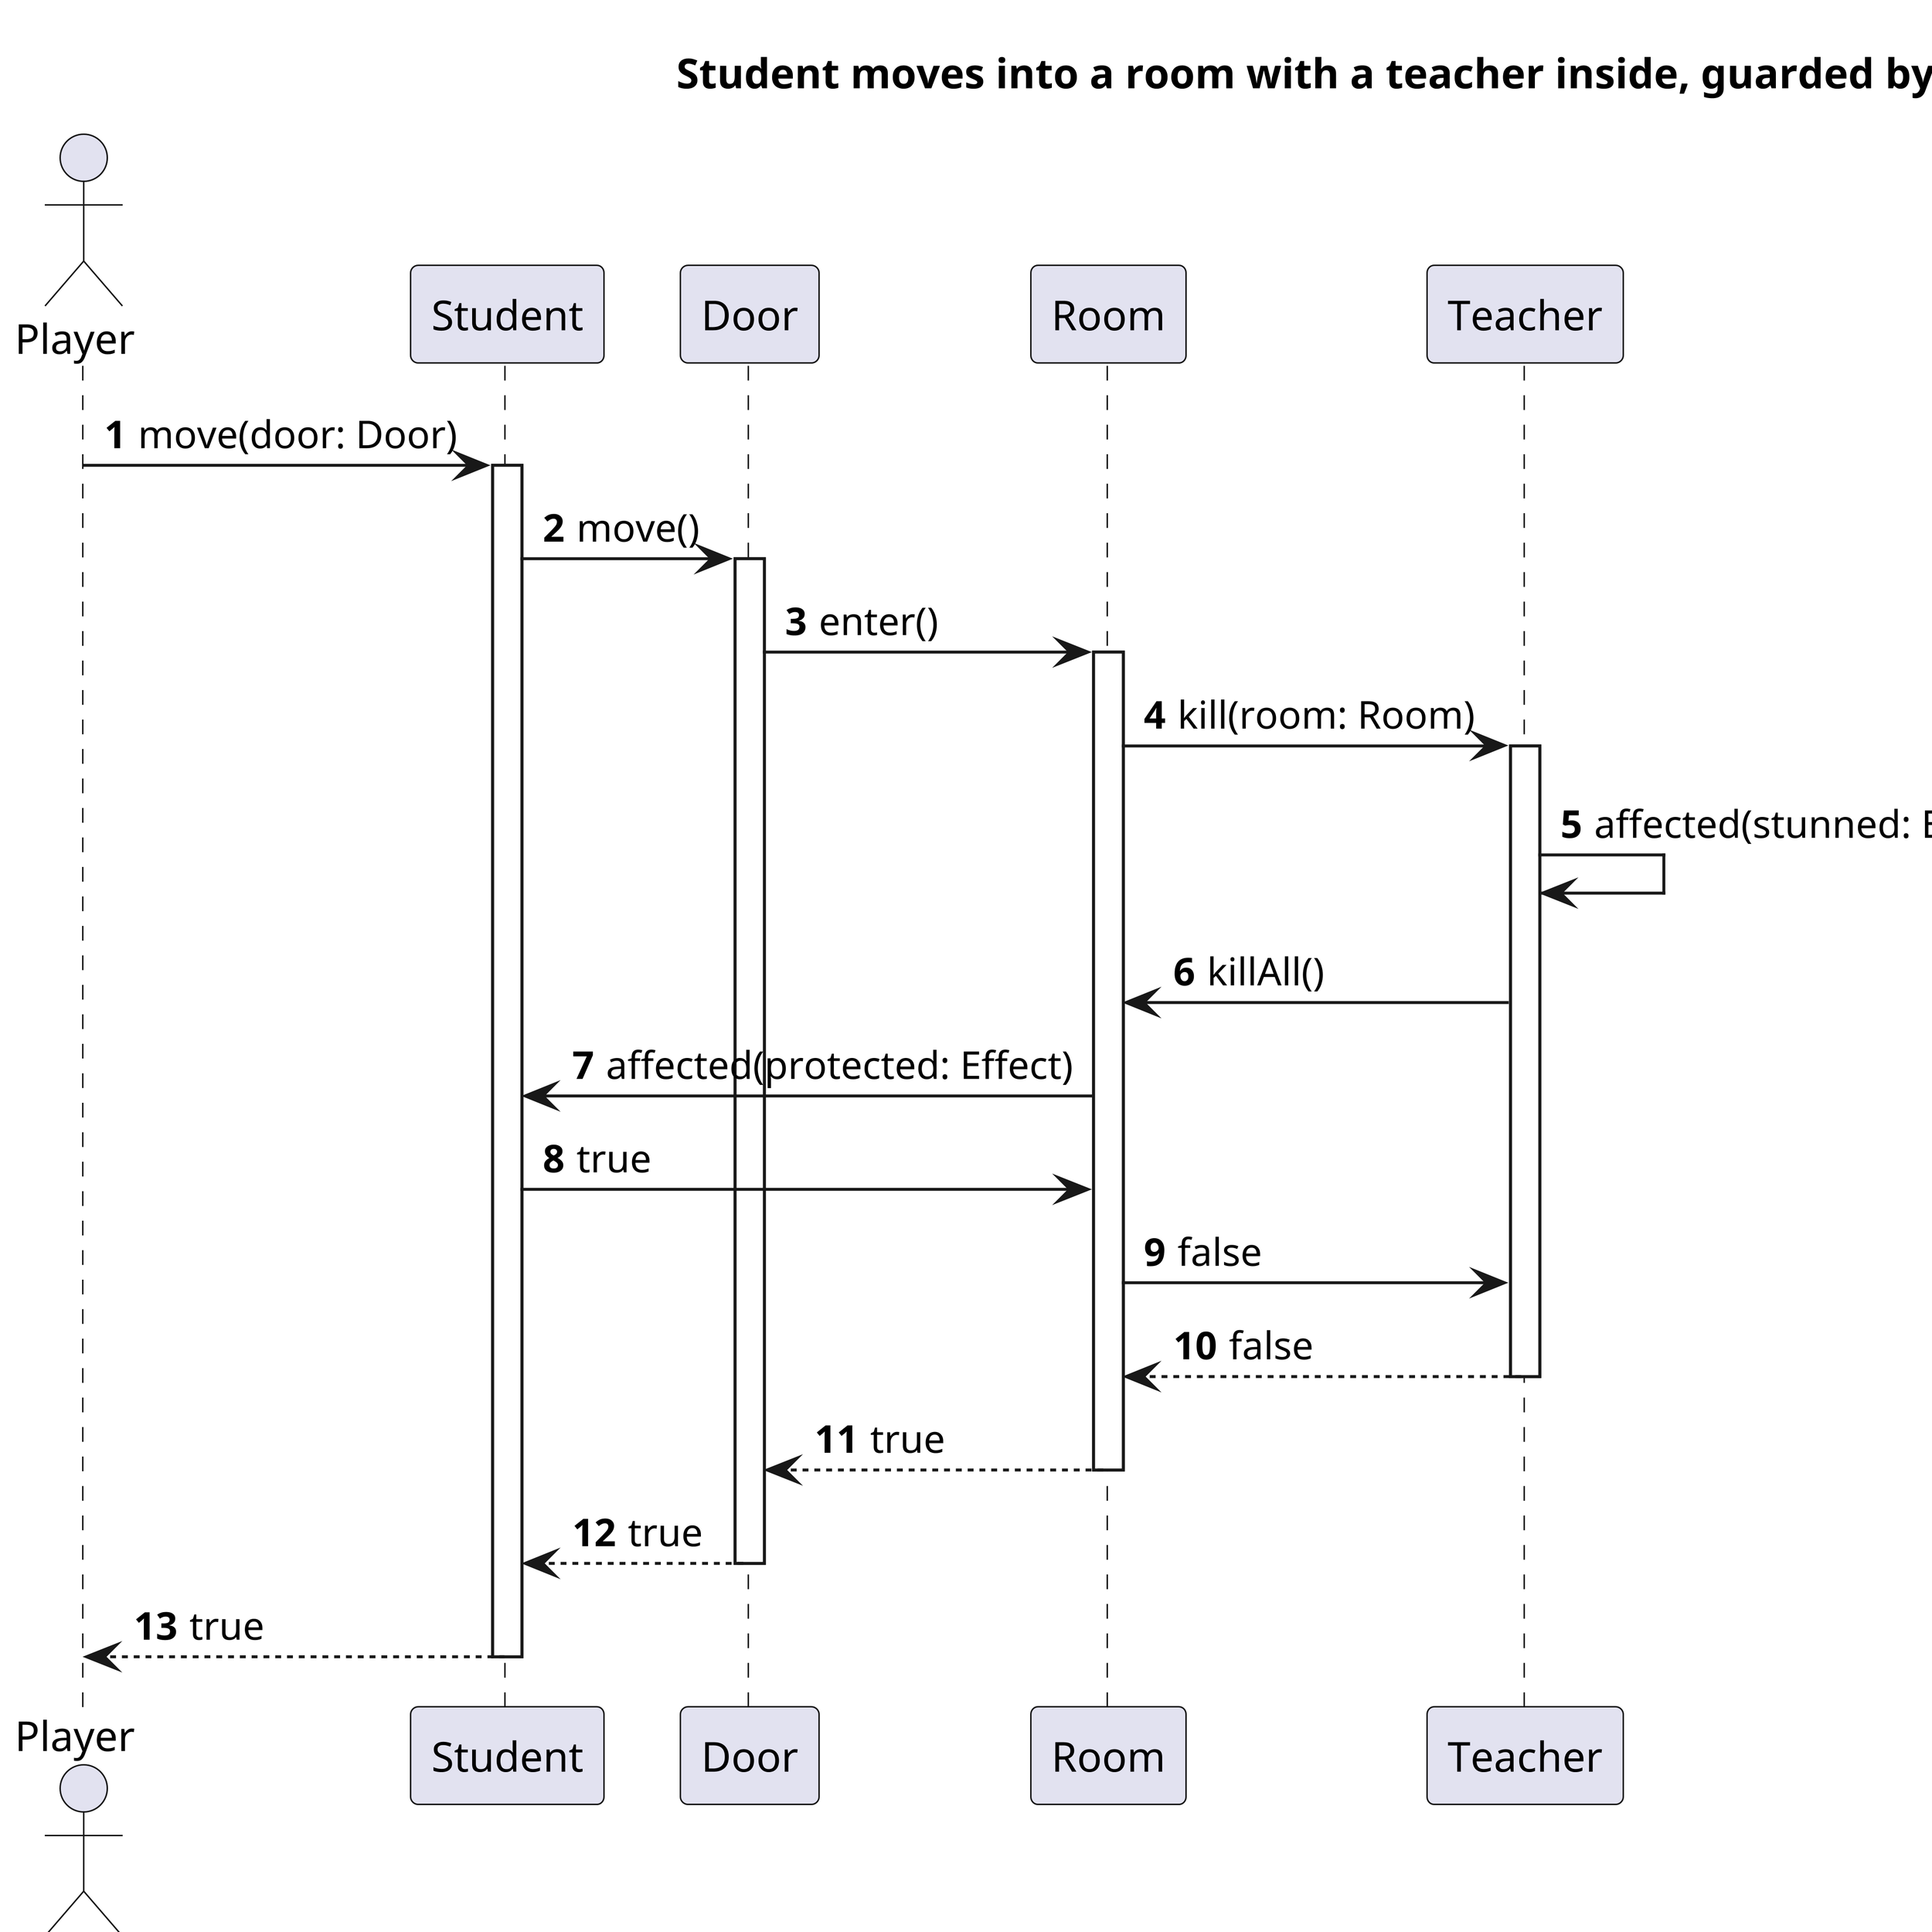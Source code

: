 @startuml
'https://plantuml.com/sequence-diagram

autonumber
title Student moves into a room with a teacher inside, guarded by beer
skinparam dpi 600

actor Player as p
participant Student as s
participant Door as d
participant Room as r
participant Teacher as t

p -> s: move(door: Door)
activate s

s -> d: move()
activate d

d -> r: enter()
activate r

r -> t: kill(room: Room)
activate t

t -> t: affected(stunned: Effect)
note right
    affected(...) returns false
    since Teacher is not stunned
end note

t -> r: killAll()

r -> s: affected(protected: Effect)
s -> r: true
r -> t: false
return false
return true
return true
return true
@enduml